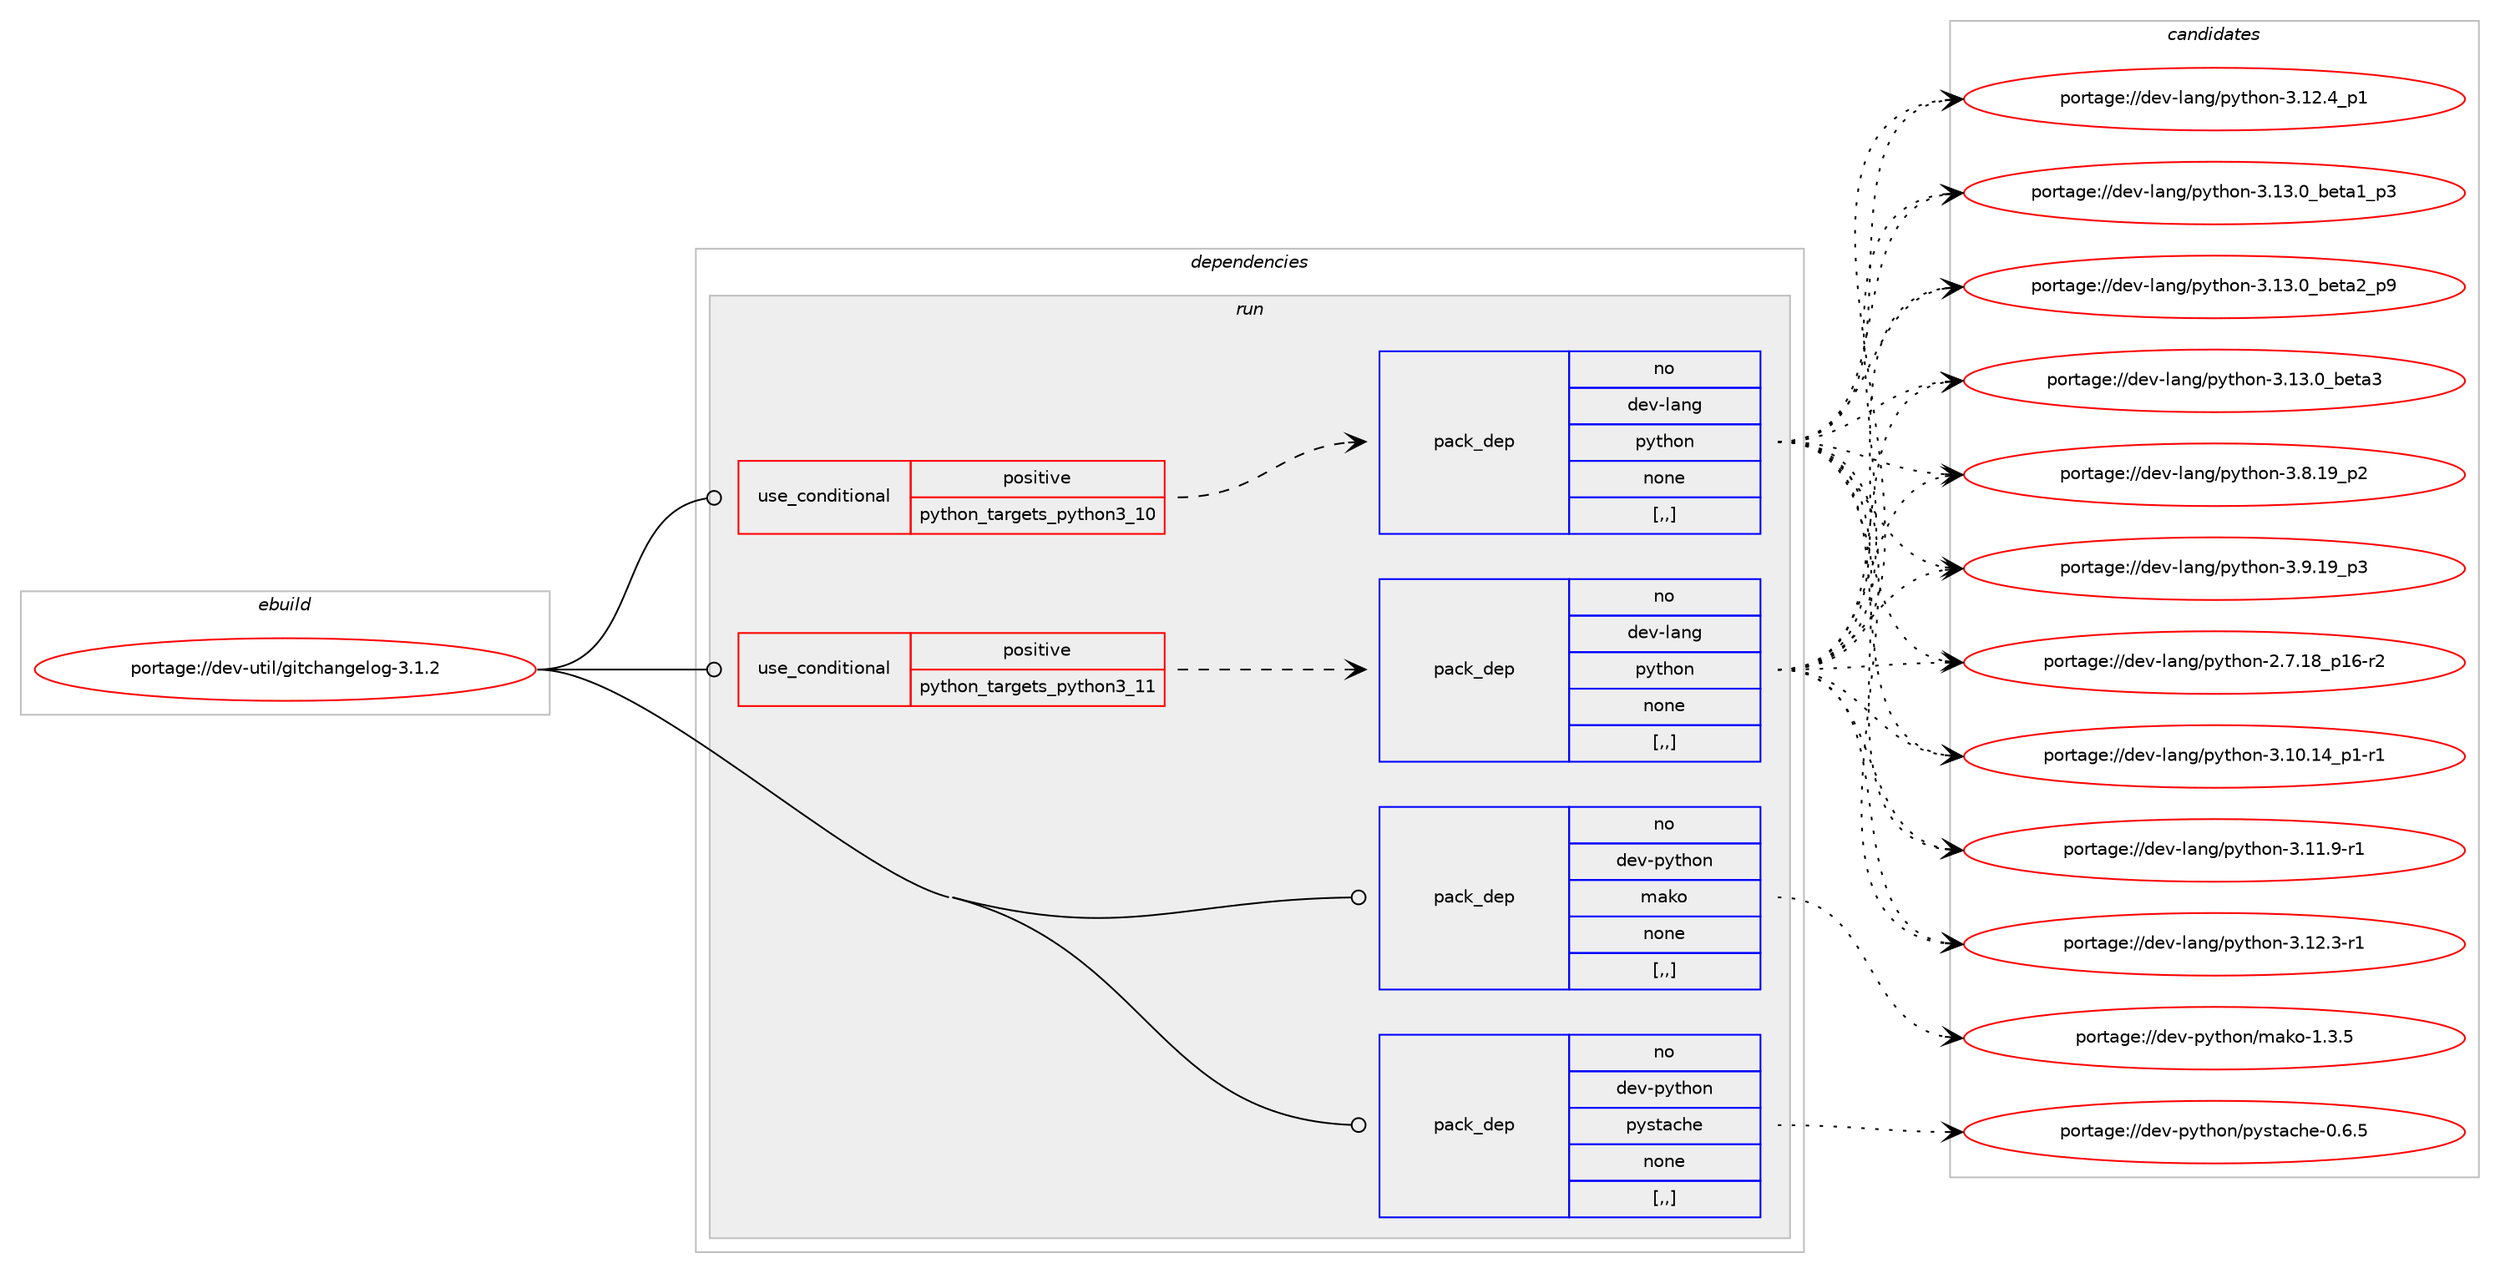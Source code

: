 digraph prolog {

# *************
# Graph options
# *************

newrank=true;
concentrate=true;
compound=true;
graph [rankdir=LR,fontname=Helvetica,fontsize=10,ranksep=1.5];#, ranksep=2.5, nodesep=0.2];
edge  [arrowhead=vee];
node  [fontname=Helvetica,fontsize=10];

# **********
# The ebuild
# **********

subgraph cluster_leftcol {
color=gray;
rank=same;
label=<<i>ebuild</i>>;
id [label="portage://dev-util/gitchangelog-3.1.2", color=red, width=4, href="../dev-util/gitchangelog-3.1.2.svg"];
}

# ****************
# The dependencies
# ****************

subgraph cluster_midcol {
color=gray;
label=<<i>dependencies</i>>;
subgraph cluster_compile {
fillcolor="#eeeeee";
style=filled;
label=<<i>compile</i>>;
}
subgraph cluster_compileandrun {
fillcolor="#eeeeee";
style=filled;
label=<<i>compile and run</i>>;
}
subgraph cluster_run {
fillcolor="#eeeeee";
style=filled;
label=<<i>run</i>>;
subgraph cond59157 {
dependency210515 [label=<<TABLE BORDER="0" CELLBORDER="1" CELLSPACING="0" CELLPADDING="4"><TR><TD ROWSPAN="3" CELLPADDING="10">use_conditional</TD></TR><TR><TD>positive</TD></TR><TR><TD>python_targets_python3_10</TD></TR></TABLE>>, shape=none, color=red];
subgraph pack149967 {
dependency210516 [label=<<TABLE BORDER="0" CELLBORDER="1" CELLSPACING="0" CELLPADDING="4" WIDTH="220"><TR><TD ROWSPAN="6" CELLPADDING="30">pack_dep</TD></TR><TR><TD WIDTH="110">no</TD></TR><TR><TD>dev-lang</TD></TR><TR><TD>python</TD></TR><TR><TD>none</TD></TR><TR><TD>[,,]</TD></TR></TABLE>>, shape=none, color=blue];
}
dependency210515:e -> dependency210516:w [weight=20,style="dashed",arrowhead="vee"];
}
id:e -> dependency210515:w [weight=20,style="solid",arrowhead="odot"];
subgraph cond59158 {
dependency210517 [label=<<TABLE BORDER="0" CELLBORDER="1" CELLSPACING="0" CELLPADDING="4"><TR><TD ROWSPAN="3" CELLPADDING="10">use_conditional</TD></TR><TR><TD>positive</TD></TR><TR><TD>python_targets_python3_11</TD></TR></TABLE>>, shape=none, color=red];
subgraph pack149968 {
dependency210518 [label=<<TABLE BORDER="0" CELLBORDER="1" CELLSPACING="0" CELLPADDING="4" WIDTH="220"><TR><TD ROWSPAN="6" CELLPADDING="30">pack_dep</TD></TR><TR><TD WIDTH="110">no</TD></TR><TR><TD>dev-lang</TD></TR><TR><TD>python</TD></TR><TR><TD>none</TD></TR><TR><TD>[,,]</TD></TR></TABLE>>, shape=none, color=blue];
}
dependency210517:e -> dependency210518:w [weight=20,style="dashed",arrowhead="vee"];
}
id:e -> dependency210517:w [weight=20,style="solid",arrowhead="odot"];
subgraph pack149969 {
dependency210519 [label=<<TABLE BORDER="0" CELLBORDER="1" CELLSPACING="0" CELLPADDING="4" WIDTH="220"><TR><TD ROWSPAN="6" CELLPADDING="30">pack_dep</TD></TR><TR><TD WIDTH="110">no</TD></TR><TR><TD>dev-python</TD></TR><TR><TD>mako</TD></TR><TR><TD>none</TD></TR><TR><TD>[,,]</TD></TR></TABLE>>, shape=none, color=blue];
}
id:e -> dependency210519:w [weight=20,style="solid",arrowhead="odot"];
subgraph pack149970 {
dependency210520 [label=<<TABLE BORDER="0" CELLBORDER="1" CELLSPACING="0" CELLPADDING="4" WIDTH="220"><TR><TD ROWSPAN="6" CELLPADDING="30">pack_dep</TD></TR><TR><TD WIDTH="110">no</TD></TR><TR><TD>dev-python</TD></TR><TR><TD>pystache</TD></TR><TR><TD>none</TD></TR><TR><TD>[,,]</TD></TR></TABLE>>, shape=none, color=blue];
}
id:e -> dependency210520:w [weight=20,style="solid",arrowhead="odot"];
}
}

# **************
# The candidates
# **************

subgraph cluster_choices {
rank=same;
color=gray;
label=<<i>candidates</i>>;

subgraph choice149967 {
color=black;
nodesep=1;
choice100101118451089711010347112121116104111110455046554649569511249544511450 [label="portage://dev-lang/python-2.7.18_p16-r2", color=red, width=4,href="../dev-lang/python-2.7.18_p16-r2.svg"];
choice100101118451089711010347112121116104111110455146494846495295112494511449 [label="portage://dev-lang/python-3.10.14_p1-r1", color=red, width=4,href="../dev-lang/python-3.10.14_p1-r1.svg"];
choice100101118451089711010347112121116104111110455146494946574511449 [label="portage://dev-lang/python-3.11.9-r1", color=red, width=4,href="../dev-lang/python-3.11.9-r1.svg"];
choice100101118451089711010347112121116104111110455146495046514511449 [label="portage://dev-lang/python-3.12.3-r1", color=red, width=4,href="../dev-lang/python-3.12.3-r1.svg"];
choice100101118451089711010347112121116104111110455146495046529511249 [label="portage://dev-lang/python-3.12.4_p1", color=red, width=4,href="../dev-lang/python-3.12.4_p1.svg"];
choice10010111845108971101034711212111610411111045514649514648959810111697499511251 [label="portage://dev-lang/python-3.13.0_beta1_p3", color=red, width=4,href="../dev-lang/python-3.13.0_beta1_p3.svg"];
choice10010111845108971101034711212111610411111045514649514648959810111697509511257 [label="portage://dev-lang/python-3.13.0_beta2_p9", color=red, width=4,href="../dev-lang/python-3.13.0_beta2_p9.svg"];
choice1001011184510897110103471121211161041111104551464951464895981011169751 [label="portage://dev-lang/python-3.13.0_beta3", color=red, width=4,href="../dev-lang/python-3.13.0_beta3.svg"];
choice100101118451089711010347112121116104111110455146564649579511250 [label="portage://dev-lang/python-3.8.19_p2", color=red, width=4,href="../dev-lang/python-3.8.19_p2.svg"];
choice100101118451089711010347112121116104111110455146574649579511251 [label="portage://dev-lang/python-3.9.19_p3", color=red, width=4,href="../dev-lang/python-3.9.19_p3.svg"];
dependency210516:e -> choice100101118451089711010347112121116104111110455046554649569511249544511450:w [style=dotted,weight="100"];
dependency210516:e -> choice100101118451089711010347112121116104111110455146494846495295112494511449:w [style=dotted,weight="100"];
dependency210516:e -> choice100101118451089711010347112121116104111110455146494946574511449:w [style=dotted,weight="100"];
dependency210516:e -> choice100101118451089711010347112121116104111110455146495046514511449:w [style=dotted,weight="100"];
dependency210516:e -> choice100101118451089711010347112121116104111110455146495046529511249:w [style=dotted,weight="100"];
dependency210516:e -> choice10010111845108971101034711212111610411111045514649514648959810111697499511251:w [style=dotted,weight="100"];
dependency210516:e -> choice10010111845108971101034711212111610411111045514649514648959810111697509511257:w [style=dotted,weight="100"];
dependency210516:e -> choice1001011184510897110103471121211161041111104551464951464895981011169751:w [style=dotted,weight="100"];
dependency210516:e -> choice100101118451089711010347112121116104111110455146564649579511250:w [style=dotted,weight="100"];
dependency210516:e -> choice100101118451089711010347112121116104111110455146574649579511251:w [style=dotted,weight="100"];
}
subgraph choice149968 {
color=black;
nodesep=1;
choice100101118451089711010347112121116104111110455046554649569511249544511450 [label="portage://dev-lang/python-2.7.18_p16-r2", color=red, width=4,href="../dev-lang/python-2.7.18_p16-r2.svg"];
choice100101118451089711010347112121116104111110455146494846495295112494511449 [label="portage://dev-lang/python-3.10.14_p1-r1", color=red, width=4,href="../dev-lang/python-3.10.14_p1-r1.svg"];
choice100101118451089711010347112121116104111110455146494946574511449 [label="portage://dev-lang/python-3.11.9-r1", color=red, width=4,href="../dev-lang/python-3.11.9-r1.svg"];
choice100101118451089711010347112121116104111110455146495046514511449 [label="portage://dev-lang/python-3.12.3-r1", color=red, width=4,href="../dev-lang/python-3.12.3-r1.svg"];
choice100101118451089711010347112121116104111110455146495046529511249 [label="portage://dev-lang/python-3.12.4_p1", color=red, width=4,href="../dev-lang/python-3.12.4_p1.svg"];
choice10010111845108971101034711212111610411111045514649514648959810111697499511251 [label="portage://dev-lang/python-3.13.0_beta1_p3", color=red, width=4,href="../dev-lang/python-3.13.0_beta1_p3.svg"];
choice10010111845108971101034711212111610411111045514649514648959810111697509511257 [label="portage://dev-lang/python-3.13.0_beta2_p9", color=red, width=4,href="../dev-lang/python-3.13.0_beta2_p9.svg"];
choice1001011184510897110103471121211161041111104551464951464895981011169751 [label="portage://dev-lang/python-3.13.0_beta3", color=red, width=4,href="../dev-lang/python-3.13.0_beta3.svg"];
choice100101118451089711010347112121116104111110455146564649579511250 [label="portage://dev-lang/python-3.8.19_p2", color=red, width=4,href="../dev-lang/python-3.8.19_p2.svg"];
choice100101118451089711010347112121116104111110455146574649579511251 [label="portage://dev-lang/python-3.9.19_p3", color=red, width=4,href="../dev-lang/python-3.9.19_p3.svg"];
dependency210518:e -> choice100101118451089711010347112121116104111110455046554649569511249544511450:w [style=dotted,weight="100"];
dependency210518:e -> choice100101118451089711010347112121116104111110455146494846495295112494511449:w [style=dotted,weight="100"];
dependency210518:e -> choice100101118451089711010347112121116104111110455146494946574511449:w [style=dotted,weight="100"];
dependency210518:e -> choice100101118451089711010347112121116104111110455146495046514511449:w [style=dotted,weight="100"];
dependency210518:e -> choice100101118451089711010347112121116104111110455146495046529511249:w [style=dotted,weight="100"];
dependency210518:e -> choice10010111845108971101034711212111610411111045514649514648959810111697499511251:w [style=dotted,weight="100"];
dependency210518:e -> choice10010111845108971101034711212111610411111045514649514648959810111697509511257:w [style=dotted,weight="100"];
dependency210518:e -> choice1001011184510897110103471121211161041111104551464951464895981011169751:w [style=dotted,weight="100"];
dependency210518:e -> choice100101118451089711010347112121116104111110455146564649579511250:w [style=dotted,weight="100"];
dependency210518:e -> choice100101118451089711010347112121116104111110455146574649579511251:w [style=dotted,weight="100"];
}
subgraph choice149969 {
color=black;
nodesep=1;
choice100101118451121211161041111104710997107111454946514653 [label="portage://dev-python/mako-1.3.5", color=red, width=4,href="../dev-python/mako-1.3.5.svg"];
dependency210519:e -> choice100101118451121211161041111104710997107111454946514653:w [style=dotted,weight="100"];
}
subgraph choice149970 {
color=black;
nodesep=1;
choice10010111845112121116104111110471121211151169799104101454846544653 [label="portage://dev-python/pystache-0.6.5", color=red, width=4,href="../dev-python/pystache-0.6.5.svg"];
dependency210520:e -> choice10010111845112121116104111110471121211151169799104101454846544653:w [style=dotted,weight="100"];
}
}

}
